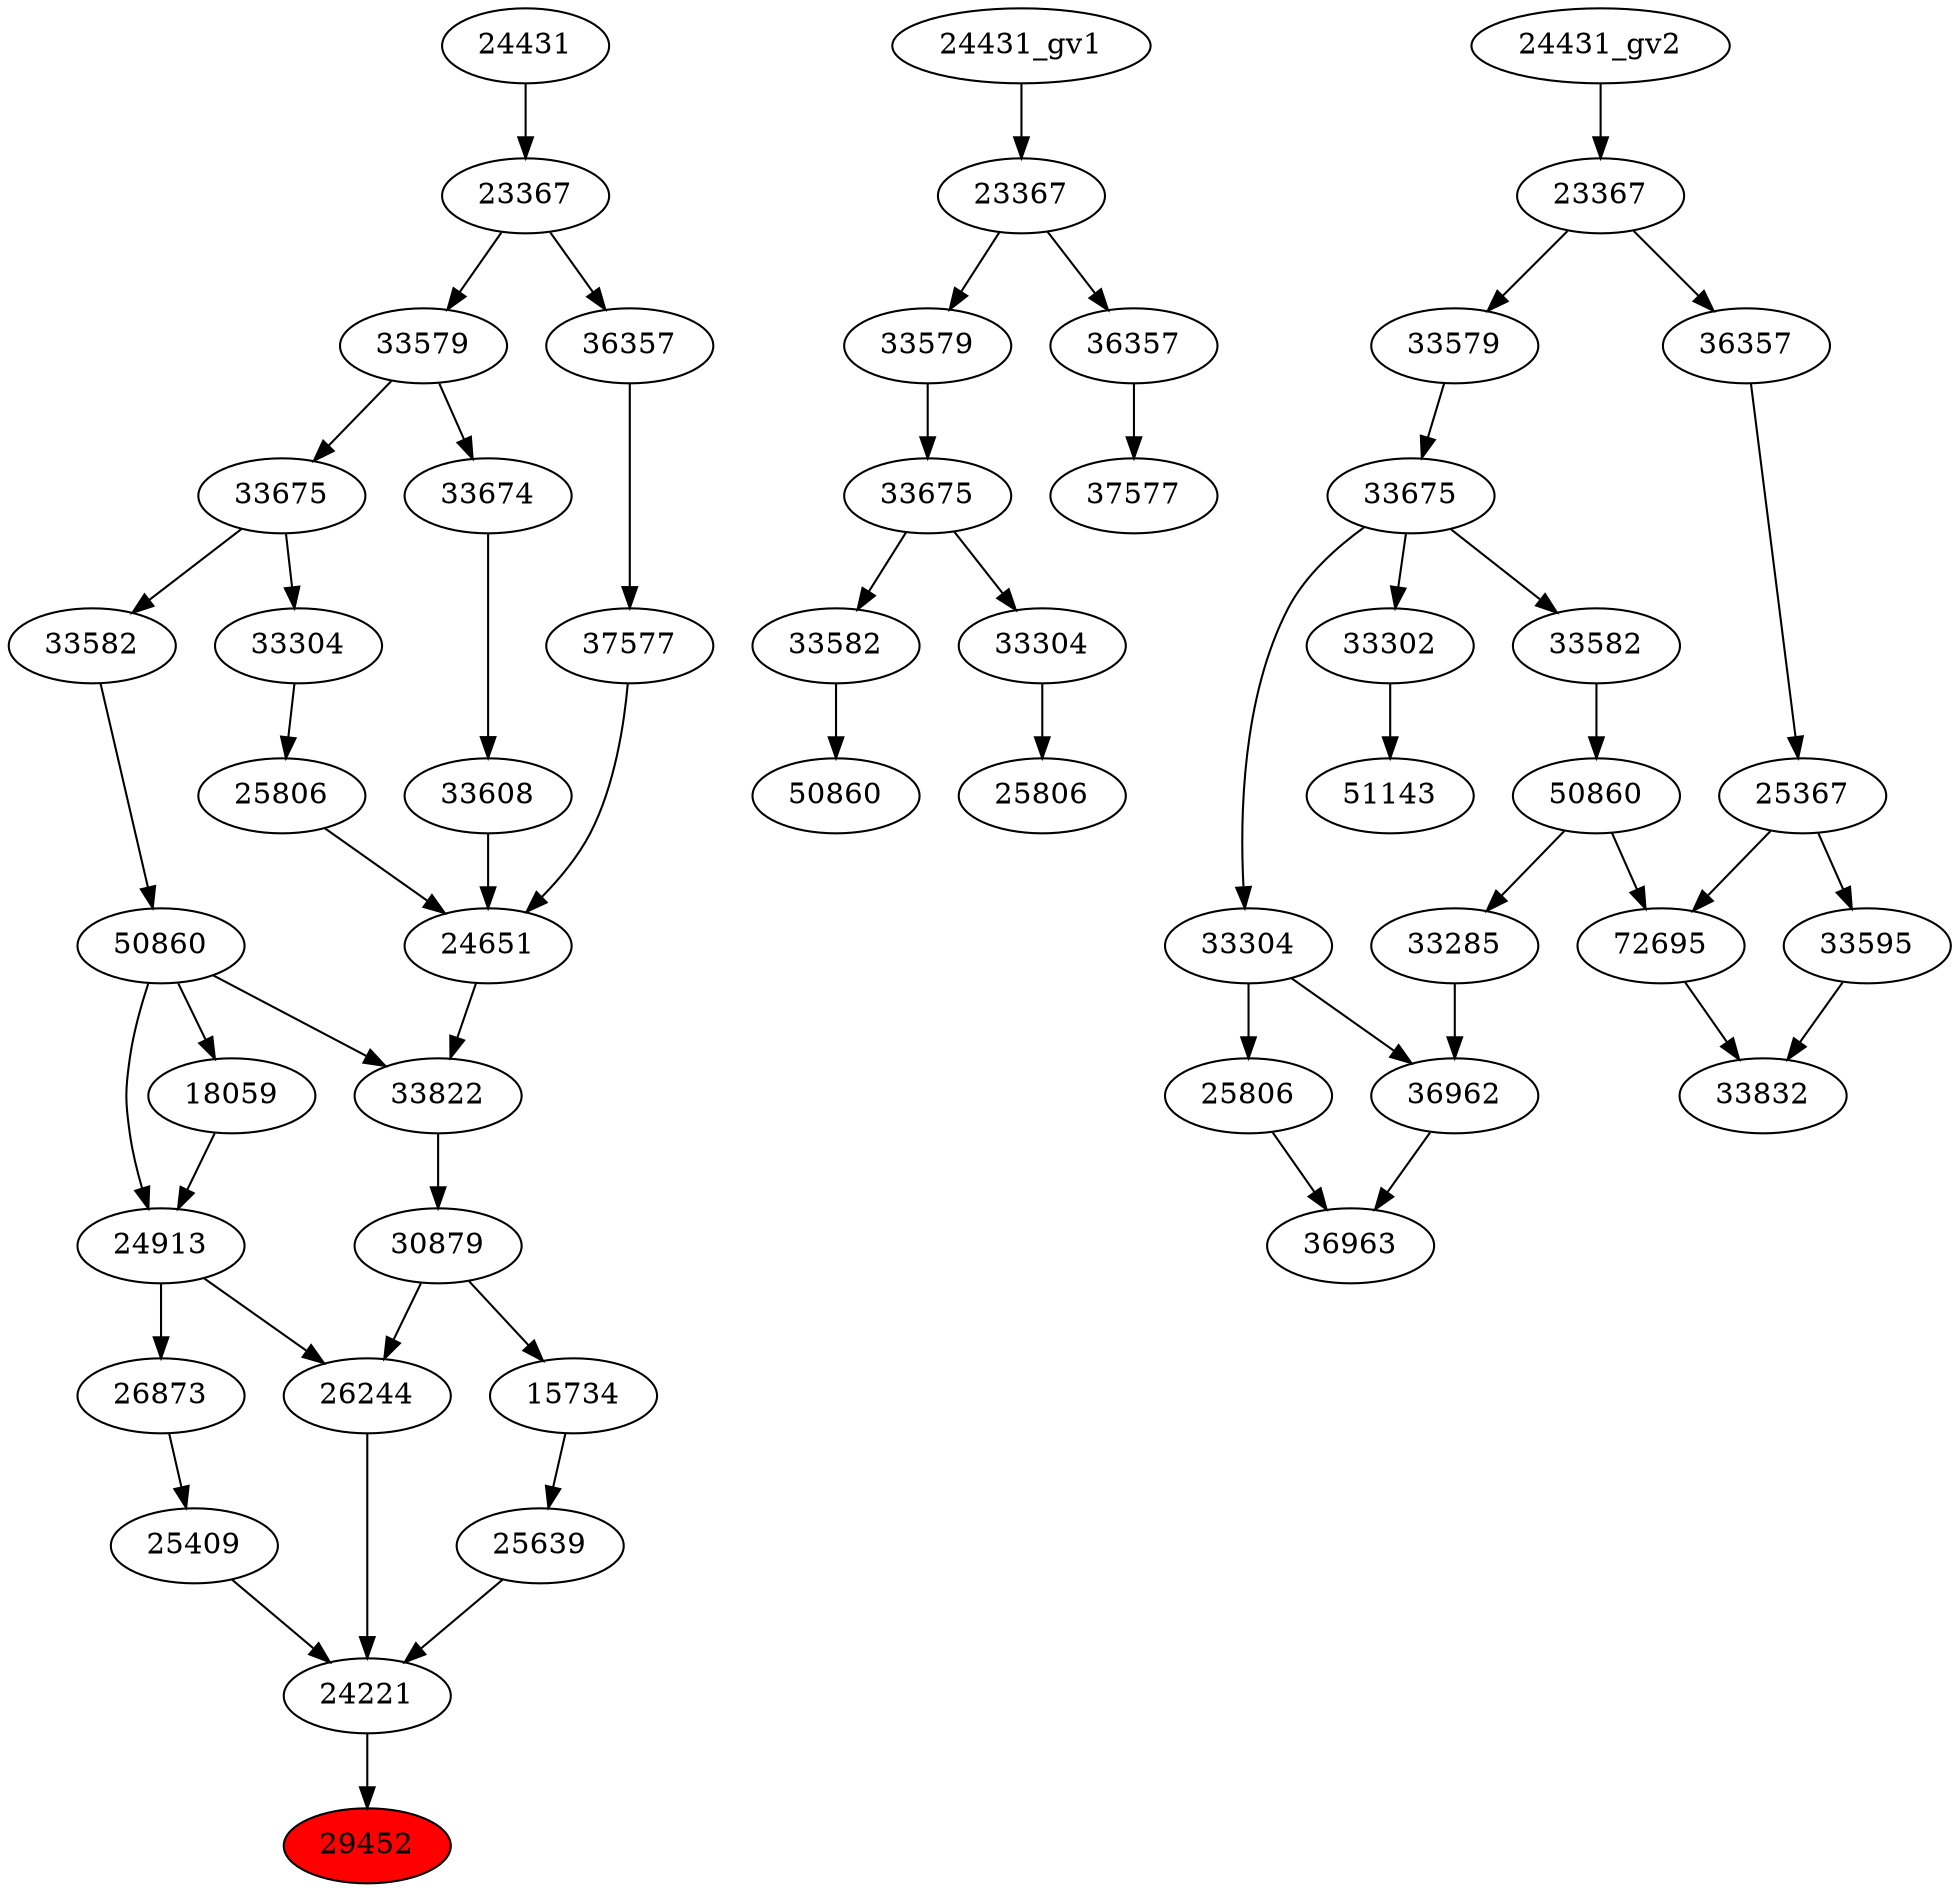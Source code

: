 strict digraph root {
	node [label="\N"];
	{
		node [fillcolor="",
			label="\N",
			style=""
		];
		29452		 [fillcolor=red,
			label=29452,
			style=filled];
		24221		 [label=24221];
		24221 -> 29452;
		26244		 [label=26244];
		26244 -> 24221;
		25409		 [label=25409];
		25409 -> 24221;
		25639		 [label=25639];
		25639 -> 24221;
		24913		 [label=24913];
		24913 -> 26244;
		26873		 [label=26873];
		24913 -> 26873;
		30879		 [label=30879];
		30879 -> 26244;
		15734		 [label=15734];
		30879 -> 15734;
		26873 -> 25409;
		15734 -> 25639;
		18059		 [label=18059];
		18059 -> 24913;
		50860		 [label=50860];
		50860 -> 24913;
		50860 -> 18059;
		33822		 [label=33822];
		50860 -> 33822;
		33822 -> 30879;
		33582		 [label=33582];
		33582 -> 50860;
		24651		 [label=24651];
		24651 -> 33822;
		33675		 [label=33675];
		33675 -> 33582;
		33304		 [label=33304];
		33675 -> 33304;
		25806		 [label=25806];
		25806 -> 24651;
		33608		 [label=33608];
		33608 -> 24651;
		37577		 [label=37577];
		37577 -> 24651;
		33579		 [label=33579];
		33579 -> 33675;
		33674		 [label=33674];
		33579 -> 33674;
		33304 -> 25806;
		33674 -> 33608;
		36357		 [label=36357];
		36357 -> 37577;
		23367		 [label=23367];
		23367 -> 33579;
		23367 -> 36357;
		24431		 [label=24431];
		24431 -> 23367;
	}
	{
		node [label="\N"];
		"50860_gv1"		 [label=50860];
		"33582_gv1"		 [label=33582];
		"33582_gv1" -> "50860_gv1";
		"33675_gv1"		 [label=33675];
		"33675_gv1" -> "33582_gv1";
		"33304_gv1"		 [label=33304];
		"33675_gv1" -> "33304_gv1";
		"33579_gv1"		 [label=33579];
		"33579_gv1" -> "33675_gv1";
		"25806_gv1"		 [label=25806];
		"33304_gv1" -> "25806_gv1";
		"37577_gv1"		 [label=37577];
		"36357_gv1"		 [label=36357];
		"36357_gv1" -> "37577_gv1";
		"23367_gv1"		 [label=23367];
		"23367_gv1" -> "33579_gv1";
		"23367_gv1" -> "36357_gv1";
		"24431_gv1" -> "23367_gv1";
	}
	{
		node [label="\N"];
		36963		 [label=36963];
		36962		 [label=36962];
		36962 -> 36963;
		"25806_gv2"		 [label=25806];
		"25806_gv2" -> 36963;
		"50860_gv2"		 [label=50860];
		33285		 [label=33285];
		"50860_gv2" -> 33285;
		72695		 [label=72695];
		"50860_gv2" -> 72695;
		"33582_gv2"		 [label=33582];
		"33582_gv2" -> "50860_gv2";
		33285 -> 36962;
		"33304_gv2"		 [label=33304];
		"33304_gv2" -> 36962;
		"33304_gv2" -> "25806_gv2";
		51143		 [label=51143];
		33302		 [label=33302];
		33302 -> 51143;
		33832		 [label=33832];
		72695 -> 33832;
		33595		 [label=33595];
		33595 -> 33832;
		"33675_gv2"		 [label=33675];
		"33675_gv2" -> "33582_gv2";
		"33675_gv2" -> "33304_gv2";
		"33675_gv2" -> 33302;
		25367		 [label=25367];
		25367 -> 72695;
		25367 -> 33595;
		"33579_gv2"		 [label=33579];
		"33579_gv2" -> "33675_gv2";
		"36357_gv2"		 [label=36357];
		"36357_gv2" -> 25367;
		"23367_gv2"		 [label=23367];
		"23367_gv2" -> "33579_gv2";
		"23367_gv2" -> "36357_gv2";
		"24431_gv2" -> "23367_gv2";
	}
}
